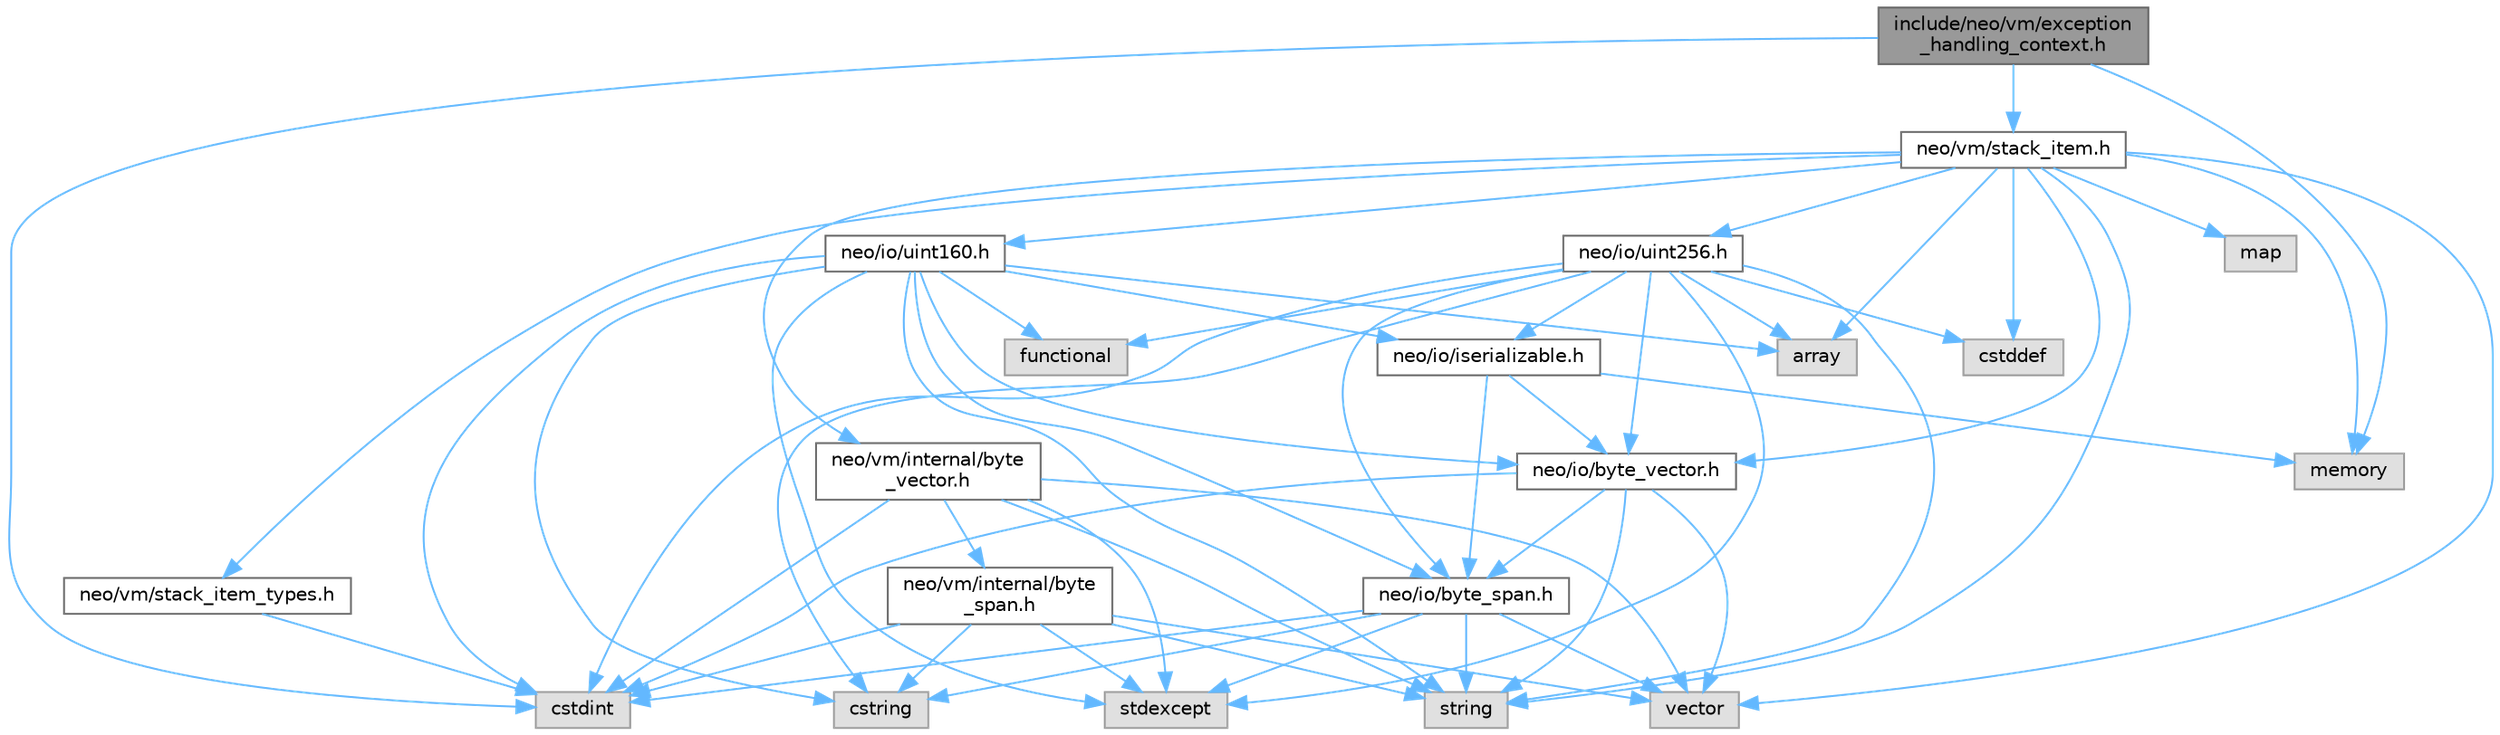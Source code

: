 digraph "include/neo/vm/exception_handling_context.h"
{
 // LATEX_PDF_SIZE
  bgcolor="transparent";
  edge [fontname=Helvetica,fontsize=10,labelfontname=Helvetica,labelfontsize=10];
  node [fontname=Helvetica,fontsize=10,shape=box,height=0.2,width=0.4];
  Node1 [id="Node000001",label="include/neo/vm/exception\l_handling_context.h",height=0.2,width=0.4,color="gray40", fillcolor="grey60", style="filled", fontcolor="black",tooltip=" "];
  Node1 -> Node2 [id="edge57_Node000001_Node000002",color="steelblue1",style="solid",tooltip=" "];
  Node2 [id="Node000002",label="neo/vm/stack_item.h",height=0.2,width=0.4,color="grey40", fillcolor="white", style="filled",URL="$stack__item_8h.html",tooltip=" "];
  Node2 -> Node3 [id="edge58_Node000002_Node000003",color="steelblue1",style="solid",tooltip=" "];
  Node3 [id="Node000003",label="neo/io/byte_vector.h",height=0.2,width=0.4,color="grey40", fillcolor="white", style="filled",URL="$io_2byte__vector_8h.html",tooltip=" "];
  Node3 -> Node4 [id="edge59_Node000003_Node000004",color="steelblue1",style="solid",tooltip=" "];
  Node4 [id="Node000004",label="neo/io/byte_span.h",height=0.2,width=0.4,color="grey40", fillcolor="white", style="filled",URL="$io_2byte__span_8h.html",tooltip=" "];
  Node4 -> Node5 [id="edge60_Node000004_Node000005",color="steelblue1",style="solid",tooltip=" "];
  Node5 [id="Node000005",label="cstdint",height=0.2,width=0.4,color="grey60", fillcolor="#E0E0E0", style="filled",tooltip=" "];
  Node4 -> Node6 [id="edge61_Node000004_Node000006",color="steelblue1",style="solid",tooltip=" "];
  Node6 [id="Node000006",label="cstring",height=0.2,width=0.4,color="grey60", fillcolor="#E0E0E0", style="filled",tooltip=" "];
  Node4 -> Node7 [id="edge62_Node000004_Node000007",color="steelblue1",style="solid",tooltip=" "];
  Node7 [id="Node000007",label="stdexcept",height=0.2,width=0.4,color="grey60", fillcolor="#E0E0E0", style="filled",tooltip=" "];
  Node4 -> Node8 [id="edge63_Node000004_Node000008",color="steelblue1",style="solid",tooltip=" "];
  Node8 [id="Node000008",label="string",height=0.2,width=0.4,color="grey60", fillcolor="#E0E0E0", style="filled",tooltip=" "];
  Node4 -> Node9 [id="edge64_Node000004_Node000009",color="steelblue1",style="solid",tooltip=" "];
  Node9 [id="Node000009",label="vector",height=0.2,width=0.4,color="grey60", fillcolor="#E0E0E0", style="filled",tooltip=" "];
  Node3 -> Node5 [id="edge65_Node000003_Node000005",color="steelblue1",style="solid",tooltip=" "];
  Node3 -> Node8 [id="edge66_Node000003_Node000008",color="steelblue1",style="solid",tooltip=" "];
  Node3 -> Node9 [id="edge67_Node000003_Node000009",color="steelblue1",style="solid",tooltip=" "];
  Node2 -> Node10 [id="edge68_Node000002_Node000010",color="steelblue1",style="solid",tooltip=" "];
  Node10 [id="Node000010",label="neo/io/uint160.h",height=0.2,width=0.4,color="grey40", fillcolor="white", style="filled",URL="$uint160_8h.html",tooltip=" "];
  Node10 -> Node4 [id="edge69_Node000010_Node000004",color="steelblue1",style="solid",tooltip=" "];
  Node10 -> Node3 [id="edge70_Node000010_Node000003",color="steelblue1",style="solid",tooltip=" "];
  Node10 -> Node11 [id="edge71_Node000010_Node000011",color="steelblue1",style="solid",tooltip=" "];
  Node11 [id="Node000011",label="neo/io/iserializable.h",height=0.2,width=0.4,color="grey40", fillcolor="white", style="filled",URL="$iserializable_8h.html",tooltip=" "];
  Node11 -> Node4 [id="edge72_Node000011_Node000004",color="steelblue1",style="solid",tooltip=" "];
  Node11 -> Node3 [id="edge73_Node000011_Node000003",color="steelblue1",style="solid",tooltip=" "];
  Node11 -> Node12 [id="edge74_Node000011_Node000012",color="steelblue1",style="solid",tooltip=" "];
  Node12 [id="Node000012",label="memory",height=0.2,width=0.4,color="grey60", fillcolor="#E0E0E0", style="filled",tooltip=" "];
  Node10 -> Node13 [id="edge75_Node000010_Node000013",color="steelblue1",style="solid",tooltip=" "];
  Node13 [id="Node000013",label="array",height=0.2,width=0.4,color="grey60", fillcolor="#E0E0E0", style="filled",tooltip=" "];
  Node10 -> Node5 [id="edge76_Node000010_Node000005",color="steelblue1",style="solid",tooltip=" "];
  Node10 -> Node6 [id="edge77_Node000010_Node000006",color="steelblue1",style="solid",tooltip=" "];
  Node10 -> Node14 [id="edge78_Node000010_Node000014",color="steelblue1",style="solid",tooltip=" "];
  Node14 [id="Node000014",label="functional",height=0.2,width=0.4,color="grey60", fillcolor="#E0E0E0", style="filled",tooltip=" "];
  Node10 -> Node7 [id="edge79_Node000010_Node000007",color="steelblue1",style="solid",tooltip=" "];
  Node10 -> Node8 [id="edge80_Node000010_Node000008",color="steelblue1",style="solid",tooltip=" "];
  Node2 -> Node15 [id="edge81_Node000002_Node000015",color="steelblue1",style="solid",tooltip=" "];
  Node15 [id="Node000015",label="neo/io/uint256.h",height=0.2,width=0.4,color="grey40", fillcolor="white", style="filled",URL="$uint256_8h.html",tooltip=" "];
  Node15 -> Node4 [id="edge82_Node000015_Node000004",color="steelblue1",style="solid",tooltip=" "];
  Node15 -> Node3 [id="edge83_Node000015_Node000003",color="steelblue1",style="solid",tooltip=" "];
  Node15 -> Node11 [id="edge84_Node000015_Node000011",color="steelblue1",style="solid",tooltip=" "];
  Node15 -> Node13 [id="edge85_Node000015_Node000013",color="steelblue1",style="solid",tooltip=" "];
  Node15 -> Node16 [id="edge86_Node000015_Node000016",color="steelblue1",style="solid",tooltip=" "];
  Node16 [id="Node000016",label="cstddef",height=0.2,width=0.4,color="grey60", fillcolor="#E0E0E0", style="filled",tooltip=" "];
  Node15 -> Node5 [id="edge87_Node000015_Node000005",color="steelblue1",style="solid",tooltip=" "];
  Node15 -> Node6 [id="edge88_Node000015_Node000006",color="steelblue1",style="solid",tooltip=" "];
  Node15 -> Node14 [id="edge89_Node000015_Node000014",color="steelblue1",style="solid",tooltip=" "];
  Node15 -> Node7 [id="edge90_Node000015_Node000007",color="steelblue1",style="solid",tooltip=" "];
  Node15 -> Node8 [id="edge91_Node000015_Node000008",color="steelblue1",style="solid",tooltip=" "];
  Node2 -> Node17 [id="edge92_Node000002_Node000017",color="steelblue1",style="solid",tooltip=" "];
  Node17 [id="Node000017",label="neo/vm/internal/byte\l_vector.h",height=0.2,width=0.4,color="grey40", fillcolor="white", style="filled",URL="$vm_2internal_2byte__vector_8h.html",tooltip=" "];
  Node17 -> Node18 [id="edge93_Node000017_Node000018",color="steelblue1",style="solid",tooltip=" "];
  Node18 [id="Node000018",label="neo/vm/internal/byte\l_span.h",height=0.2,width=0.4,color="grey40", fillcolor="white", style="filled",URL="$vm_2internal_2byte__span_8h.html",tooltip=" "];
  Node18 -> Node5 [id="edge94_Node000018_Node000005",color="steelblue1",style="solid",tooltip=" "];
  Node18 -> Node6 [id="edge95_Node000018_Node000006",color="steelblue1",style="solid",tooltip=" "];
  Node18 -> Node7 [id="edge96_Node000018_Node000007",color="steelblue1",style="solid",tooltip=" "];
  Node18 -> Node8 [id="edge97_Node000018_Node000008",color="steelblue1",style="solid",tooltip=" "];
  Node18 -> Node9 [id="edge98_Node000018_Node000009",color="steelblue1",style="solid",tooltip=" "];
  Node17 -> Node5 [id="edge99_Node000017_Node000005",color="steelblue1",style="solid",tooltip=" "];
  Node17 -> Node7 [id="edge100_Node000017_Node000007",color="steelblue1",style="solid",tooltip=" "];
  Node17 -> Node8 [id="edge101_Node000017_Node000008",color="steelblue1",style="solid",tooltip=" "];
  Node17 -> Node9 [id="edge102_Node000017_Node000009",color="steelblue1",style="solid",tooltip=" "];
  Node2 -> Node19 [id="edge103_Node000002_Node000019",color="steelblue1",style="solid",tooltip=" "];
  Node19 [id="Node000019",label="neo/vm/stack_item_types.h",height=0.2,width=0.4,color="grey40", fillcolor="white", style="filled",URL="$stack__item__types_8h.html",tooltip=" "];
  Node19 -> Node5 [id="edge104_Node000019_Node000005",color="steelblue1",style="solid",tooltip=" "];
  Node2 -> Node13 [id="edge105_Node000002_Node000013",color="steelblue1",style="solid",tooltip=" "];
  Node2 -> Node16 [id="edge106_Node000002_Node000016",color="steelblue1",style="solid",tooltip=" "];
  Node2 -> Node20 [id="edge107_Node000002_Node000020",color="steelblue1",style="solid",tooltip=" "];
  Node20 [id="Node000020",label="map",height=0.2,width=0.4,color="grey60", fillcolor="#E0E0E0", style="filled",tooltip=" "];
  Node2 -> Node12 [id="edge108_Node000002_Node000012",color="steelblue1",style="solid",tooltip=" "];
  Node2 -> Node8 [id="edge109_Node000002_Node000008",color="steelblue1",style="solid",tooltip=" "];
  Node2 -> Node9 [id="edge110_Node000002_Node000009",color="steelblue1",style="solid",tooltip=" "];
  Node1 -> Node5 [id="edge111_Node000001_Node000005",color="steelblue1",style="solid",tooltip=" "];
  Node1 -> Node12 [id="edge112_Node000001_Node000012",color="steelblue1",style="solid",tooltip=" "];
}
